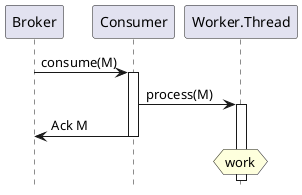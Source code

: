 @startuml
hide footbox
Broker->Consumer++: consume(M)
Consumer->Worker.Thread++: process(M)
Broker<-Consumer--: Ack M
hnote over Worker.Thread: work
@enduml
